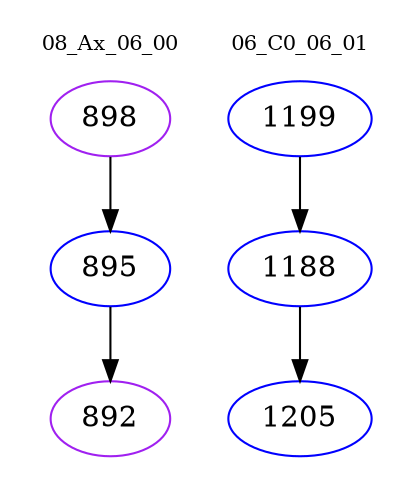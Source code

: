 digraph{
subgraph cluster_0 {
color = white
label = "08_Ax_06_00";
fontsize=10;
T0_898 [label="898", color="purple"]
T0_898 -> T0_895 [color="black"]
T0_895 [label="895", color="blue"]
T0_895 -> T0_892 [color="black"]
T0_892 [label="892", color="purple"]
}
subgraph cluster_1 {
color = white
label = "06_C0_06_01";
fontsize=10;
T1_1199 [label="1199", color="blue"]
T1_1199 -> T1_1188 [color="black"]
T1_1188 [label="1188", color="blue"]
T1_1188 -> T1_1205 [color="black"]
T1_1205 [label="1205", color="blue"]
}
}
